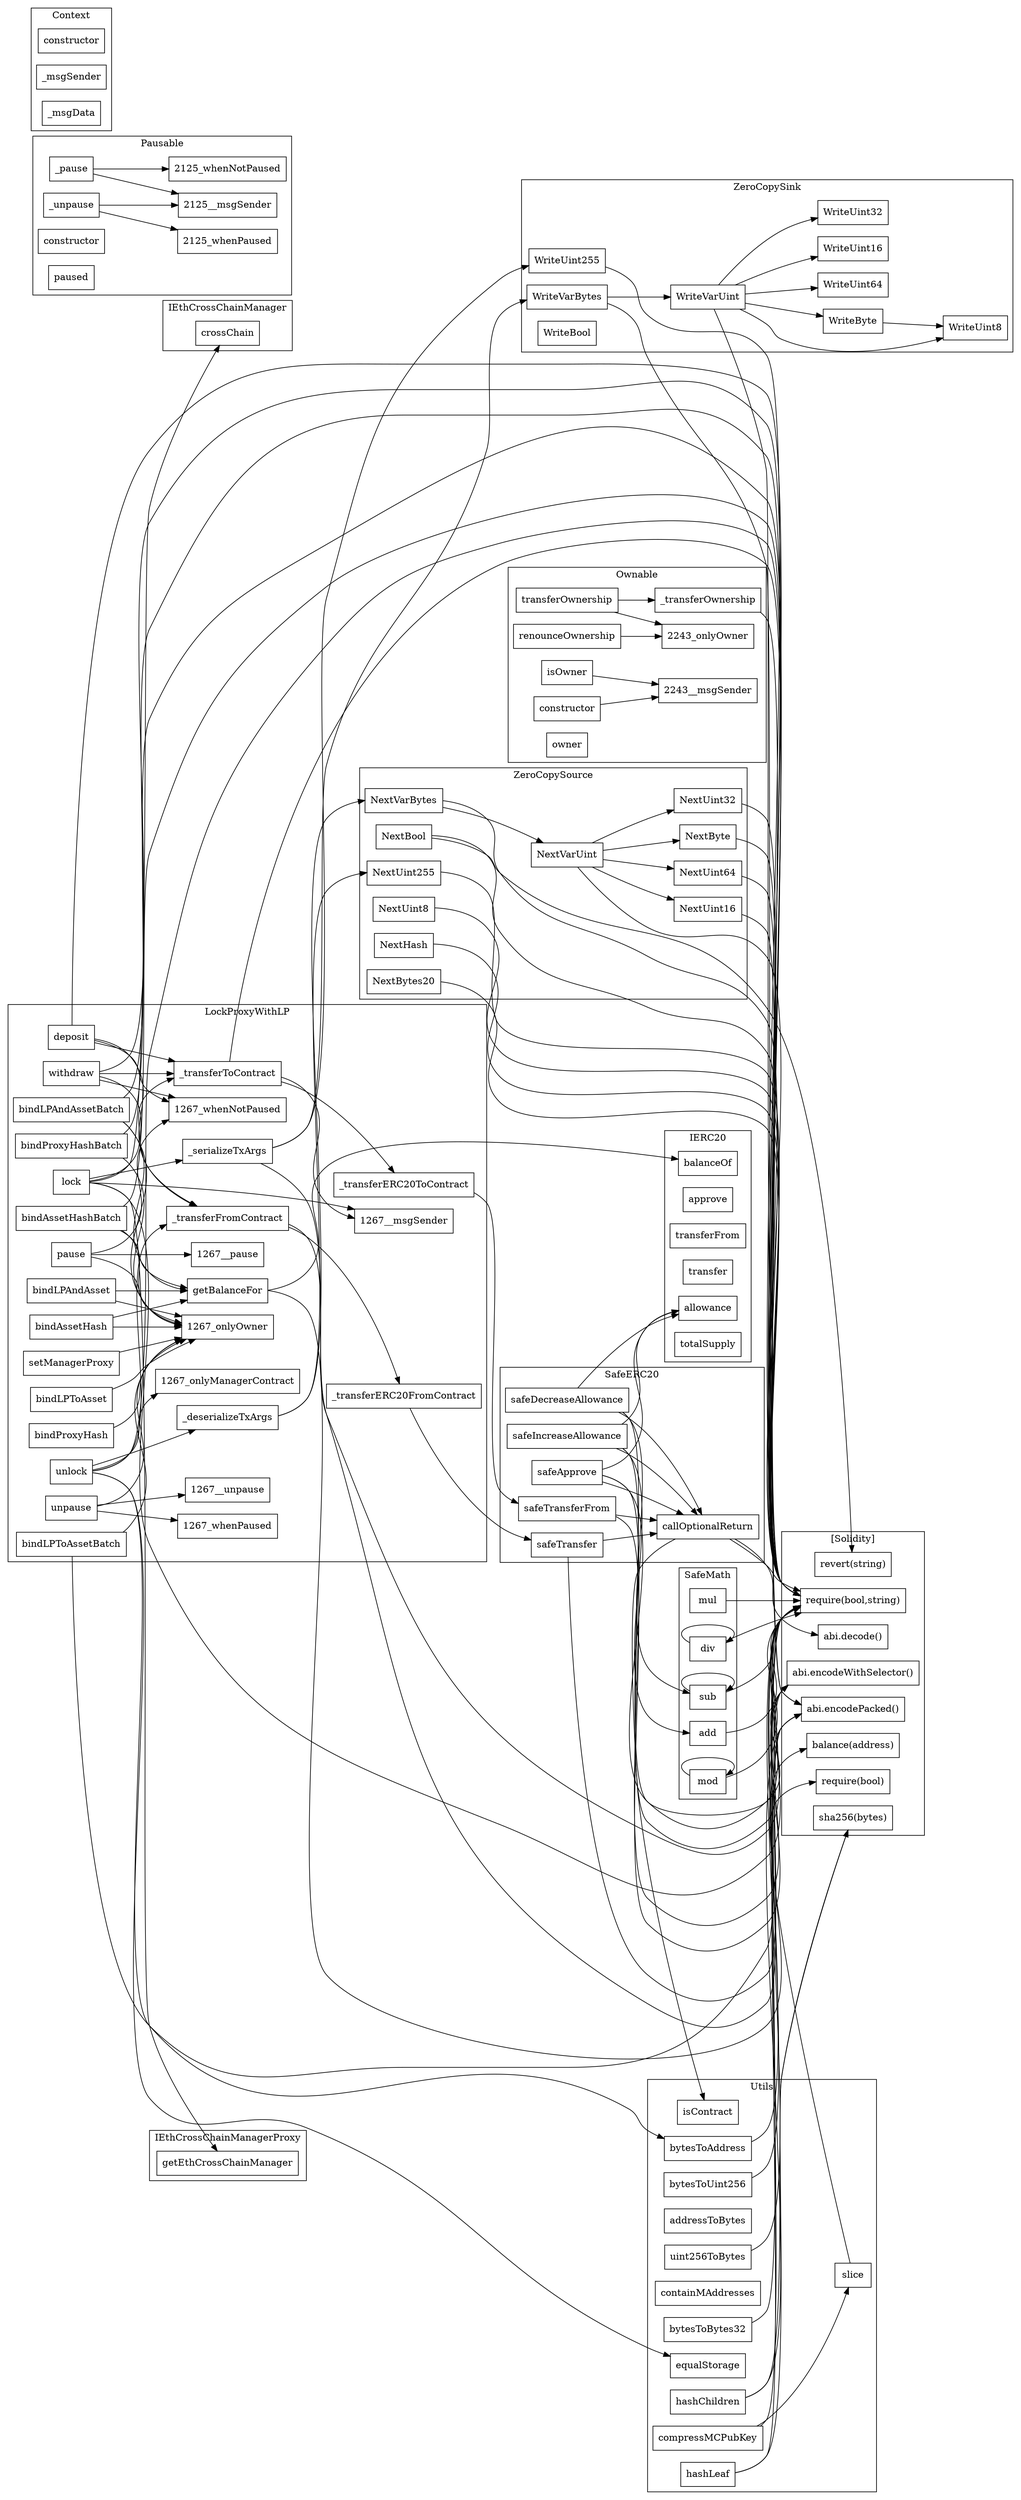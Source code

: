 strict digraph {
rankdir="LR"
node [shape=box]
subgraph cluster_1283_IEthCrossChainManager {
label = "IEthCrossChainManager"
"1283_crossChain" [label="crossChain"]
}subgraph cluster_2243_Ownable {
label = "Ownable"
"2243_transferOwnership" [label="transferOwnership"]
"2243_isOwner" [label="isOwner"]
"2243_renounceOwnership" [label="renounceOwnership"]
"2243_constructor" [label="constructor"]
"2243__transferOwnership" [label="_transferOwnership"]
"2243_owner" [label="owner"]
"2243_isOwner" -> "2243__msgSender"
"2243_constructor" -> "2243__msgSender"
"2243_transferOwnership" -> "2243__transferOwnership"
"2243_transferOwnership" -> "2243_onlyOwner"
"2243_renounceOwnership" -> "2243_onlyOwner"
}subgraph cluster_1291_IEthCrossChainManagerProxy {
label = "IEthCrossChainManagerProxy"
"1291_getEthCrossChainManager" [label="getEthCrossChainManager"]
}subgraph cluster_2125_Pausable {
label = "Pausable"
"2125__pause" [label="_pause"]
"2125__unpause" [label="_unpause"]
"2125_constructor" [label="constructor"]
"2125_paused" [label="paused"]
"2125__unpause" -> "2125__msgSender"
"2125__pause" -> "2125__msgSender"
"2125__unpause" -> "2125_whenPaused"
"2125__pause" -> "2125_whenNotPaused"
}subgraph cluster_2992_SafeMath {
label = "SafeMath"
"2992_mul" [label="mul"]
"2992_div" [label="div"]
"2992_sub" [label="sub"]
"2992_add" [label="add"]
"2992_mod" [label="mod"]
"2992_mod" -> "2992_mod"
"2992_sub" -> "2992_sub"
"2992_div" -> "2992_div"
}subgraph cluster_1488_ZeroCopySink {
label = "ZeroCopySink"
"1488_WriteUint16" [label="WriteUint16"]
"1488_WriteUint255" [label="WriteUint255"]
"1488_WriteVarBytes" [label="WriteVarBytes"]
"1488_WriteUint32" [label="WriteUint32"]
"1488_WriteUint8" [label="WriteUint8"]
"1488_WriteBool" [label="WriteBool"]
"1488_WriteByte" [label="WriteByte"]
"1488_WriteVarUint" [label="WriteVarUint"]
"1488_WriteUint64" [label="WriteUint64"]
"1488_WriteVarUint" -> "1488_WriteUint32"
"1488_WriteVarUint" -> "1488_WriteUint64"
"1488_WriteVarUint" -> "1488_WriteByte"
"1488_WriteVarUint" -> "1488_WriteUint8"
"1488_WriteVarBytes" -> "1488_WriteVarUint"
"1488_WriteVarUint" -> "1488_WriteUint16"
"1488_WriteByte" -> "1488_WriteUint8"
}subgraph cluster_1267_LockProxyWithLP {
label = "LockProxyWithLP"
"1267_bindLPAndAssetBatch" [label="bindLPAndAssetBatch"]
"1267__transferERC20ToContract" [label="_transferERC20ToContract"]
"1267_getBalanceFor" [label="getBalanceFor"]
"1267_deposit" [label="deposit"]
"1267__deserializeTxArgs" [label="_deserializeTxArgs"]
"1267__transferERC20FromContract" [label="_transferERC20FromContract"]
"1267_bindLPToAsset" [label="bindLPToAsset"]
"1267__transferFromContract" [label="_transferFromContract"]
"1267_bindProxyHashBatch" [label="bindProxyHashBatch"]
"1267_withdraw" [label="withdraw"]
"1267__transferToContract" [label="_transferToContract"]
"1267_bindProxyHash" [label="bindProxyHash"]
"1267__serializeTxArgs" [label="_serializeTxArgs"]
"1267_unlock" [label="unlock"]
"1267_bindAssetHash" [label="bindAssetHash"]
"1267_bindAssetHashBatch" [label="bindAssetHashBatch"]
"1267_setManagerProxy" [label="setManagerProxy"]
"1267_bindLPToAssetBatch" [label="bindLPToAssetBatch"]
"1267_pause" [label="pause"]
"1267_lock" [label="lock"]
"1267_bindLPAndAsset" [label="bindLPAndAsset"]
"1267_unpause" [label="unpause"]
"1267__transferToContract" -> "1267__msgSender"
"1267_withdraw" -> "1267__transferToContract"
"1267_bindAssetHash" -> "1267_getBalanceFor"
"1267_unlock" -> "1267__deserializeTxArgs"
"1267_deposit" -> "1267_whenNotPaused"
"1267_pause" -> "1267_onlyOwner"
"1267_bindProxyHashBatch" -> "1267_onlyOwner"
"1267_withdraw" -> "1267_whenNotPaused"
"1267_withdraw" -> "1267__transferFromContract"
"1267_bindLPAndAssetBatch" -> "1267_onlyOwner"
"1267_bindLPAndAsset" -> "1267_onlyOwner"
"1267_setManagerProxy" -> "1267_onlyOwner"
"1267_lock" -> "1267__msgSender"
"1267__transferFromContract" -> "1267__transferERC20FromContract"
"1267_bindLPToAssetBatch" -> "1267_onlyOwner"
"1267_unpause" -> "1267_whenPaused"
"1267_pause" -> "1267__pause"
"1267_unlock" -> "1267_onlyManagerContract"
"1267_bindAssetHashBatch" -> "1267_onlyOwner"
"1267_deposit" -> "1267__transferToContract"
"1267_unpause" -> "1267_onlyOwner"
"1267_lock" -> "1267__serializeTxArgs"
"1267__transferToContract" -> "1267__transferERC20ToContract"
"1267_bindAssetHash" -> "1267_onlyOwner"
"1267_unpause" -> "1267__unpause"
"1267_bindLPToAsset" -> "1267_onlyOwner"
"1267_unlock" -> "1267__transferFromContract"
"1267_lock" -> "1267__transferToContract"
"1267_bindAssetHashBatch" -> "1267_getBalanceFor"
"1267_bindLPAndAsset" -> "1267_getBalanceFor"
"1267_bindLPAndAssetBatch" -> "1267_getBalanceFor"
"1267_deposit" -> "1267__transferFromContract"
"1267_bindProxyHash" -> "1267_onlyOwner"
"1267_pause" -> "1267_whenNotPaused"
}subgraph cluster_3061_IERC20 {
label = "IERC20"
"3061_allowance" [label="allowance"]
"3061_approve" [label="approve"]
"3061_transferFrom" [label="transferFrom"]
"3061_transfer" [label="transfer"]
"3061_balanceOf" [label="balanceOf"]
"3061_totalSupply" [label="totalSupply"]
}subgraph cluster_2805_Context {
label = "Context"
"2805_constructor" [label="constructor"]
"2805__msgSender" [label="_msgSender"]
"2805__msgData" [label="_msgData"]
}subgraph cluster_2460_SafeERC20 {
label = "SafeERC20"
"2460_safeIncreaseAllowance" [label="safeIncreaseAllowance"]
"2460_safeTransferFrom" [label="safeTransferFrom"]
"2460_callOptionalReturn" [label="callOptionalReturn"]
"2460_safeTransfer" [label="safeTransfer"]
"2460_safeApprove" [label="safeApprove"]
"2460_safeDecreaseAllowance" [label="safeDecreaseAllowance"]
"2460_safeApprove" -> "2460_callOptionalReturn"
"2460_safeTransfer" -> "2460_callOptionalReturn"
"2460_safeTransferFrom" -> "2460_callOptionalReturn"
"2460_safeIncreaseAllowance" -> "2460_callOptionalReturn"
"2460_safeDecreaseAllowance" -> "2460_callOptionalReturn"
}subgraph cluster_2778_Utils {
label = "Utils"
"2778_compressMCPubKey" [label="compressMCPubKey"]
"2778_bytesToBytes32" [label="bytesToBytes32"]
"2778_bytesToAddress" [label="bytesToAddress"]
"2778_addressToBytes" [label="addressToBytes"]
"2778_hashLeaf" [label="hashLeaf"]
"2778_containMAddresses" [label="containMAddresses"]
"2778_equalStorage" [label="equalStorage"]
"2778_isContract" [label="isContract"]
"2778_bytesToUint256" [label="bytesToUint256"]
"2778_uint256ToBytes" [label="uint256ToBytes"]
"2778_hashChildren" [label="hashChildren"]
"2778_slice" [label="slice"]
"2778_compressMCPubKey" -> "2778_slice"
}subgraph cluster_2044_ZeroCopySource {
label = "ZeroCopySource"
"2044_NextUint8" [label="NextUint8"]
"2044_NextUint16" [label="NextUint16"]
"2044_NextUint64" [label="NextUint64"]
"2044_NextHash" [label="NextHash"]
"2044_NextBytes20" [label="NextBytes20"]
"2044_NextVarUint" [label="NextVarUint"]
"2044_NextVarBytes" [label="NextVarBytes"]
"2044_NextByte" [label="NextByte"]
"2044_NextUint32" [label="NextUint32"]
"2044_NextBool" [label="NextBool"]
"2044_NextUint255" [label="NextUint255"]
"2044_NextVarUint" -> "2044_NextUint16"
"2044_NextVarUint" -> "2044_NextUint64"
"2044_NextVarBytes" -> "2044_NextVarUint"
"2044_NextVarUint" -> "2044_NextByte"
"2044_NextVarUint" -> "2044_NextUint32"
}subgraph cluster_solidity {
label = "[Solidity]"
"balance(address)" 
"require(bool,string)" 
"abi.encodePacked()" 
"sha256(bytes)" 
"require(bool)" 
"revert(string)" 
"abi.decode()" 
"abi.encodeWithSelector()" 
"2778_bytesToBytes32" -> "require(bool,string)"
"2460_safeTransfer" -> "abi.encodeWithSelector()"
"2778_hashLeaf" -> "abi.encodePacked()"
"2044_NextBool" -> "require(bool,string)"
"1267_bindLPToAssetBatch" -> "require(bool,string)"
"1488_WriteVarUint" -> "abi.encodePacked()"
"1267__transferToContract" -> "require(bool,string)"
"2778_uint256ToBytes" -> "require(bool,string)"
"2460_safeTransferFrom" -> "abi.encodeWithSelector()"
"2044_NextBool" -> "revert(string)"
"1267__transferFromContract" -> "require(bool,string)"
"2044_NextUint8" -> "require(bool,string)"
"1488_WriteVarBytes" -> "abi.encodePacked()"
"1267_unlock" -> "require(bool,string)"
"2460_safeDecreaseAllowance" -> "abi.encodeWithSelector()"
"2778_hashChildren" -> "sha256(bytes)"
"1267_bindLPAndAssetBatch" -> "require(bool,string)"
"2044_NextHash" -> "require(bool,string)"
"2992_add" -> "require(bool,string)"
"1267_deposit" -> "require(bool,string)"
"2992_sub" -> "require(bool,string)"
"2044_NextUint64" -> "require(bool,string)"
"2243__transferOwnership" -> "require(bool,string)"
"2044_NextUint16" -> "require(bool,string)"
"2778_hashLeaf" -> "sha256(bytes)"
"2992_mod" -> "require(bool,string)"
"2778_compressMCPubKey" -> "require(bool,string)"
"2778_bytesToAddress" -> "require(bool,string)"
"2778_slice" -> "require(bool)"
"2460_callOptionalReturn" -> "abi.decode()"
"1267_withdraw" -> "require(bool,string)"
"2460_safeApprove" -> "require(bool,string)"
"2460_safeIncreaseAllowance" -> "abi.encodeWithSelector()"
"2778_bytesToUint256" -> "require(bool,string)"
"2044_NextUint32" -> "require(bool,string)"
"2044_NextBytes20" -> "require(bool,string)"
"1267_bindAssetHashBatch" -> "require(bool,string)"
"2778_hashChildren" -> "abi.encodePacked()"
"1267__serializeTxArgs" -> "abi.encodePacked()"
"2044_NextByte" -> "require(bool,string)"
"2044_NextUint255" -> "require(bool,string)"
"1267_bindProxyHashBatch" -> "require(bool,string)"
"2044_NextVarBytes" -> "require(bool,string)"
"2044_NextVarUint" -> "require(bool,string)"
"2992_div" -> "require(bool,string)"
"1267_getBalanceFor" -> "balance(address)"
"1488_WriteUint255" -> "require(bool,string)"
"1267_lock" -> "require(bool,string)"
"2460_callOptionalReturn" -> "require(bool,string)"
"2460_safeApprove" -> "abi.encodeWithSelector()"
"2992_mul" -> "require(bool,string)"
}"1267_lock" -> "1283_crossChain"
"1267__transferERC20FromContract" -> "2460_safeTransfer"
"1267__transferERC20ToContract" -> "2460_safeTransferFrom"
"2460_safeDecreaseAllowance" -> "3061_allowance"
"1267__serializeTxArgs" -> "1488_WriteUint255"
"1267_lock" -> "1291_getEthCrossChainManager"
"1267_unlock" -> "2778_bytesToAddress"
"2460_safeApprove" -> "3061_allowance"
"1267_getBalanceFor" -> "3061_balanceOf"
"1267__deserializeTxArgs" -> "2044_NextUint255"
"2460_callOptionalReturn" -> "2778_isContract"
"1267_unlock" -> "2778_equalStorage"
"1267__serializeTxArgs" -> "1488_WriteVarBytes"
"2460_safeIncreaseAllowance" -> "3061_allowance"
"2460_safeDecreaseAllowance" -> "2992_sub"
"1267__deserializeTxArgs" -> "2044_NextVarBytes"
"2460_safeIncreaseAllowance" -> "2992_add"
}